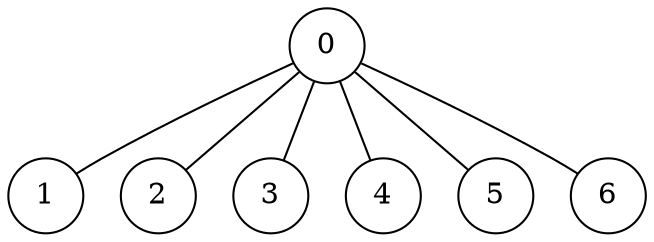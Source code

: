 graph G {
    graph [ bgcolor="#00000000" ]
    node [ shape = circle, style=filled, fillcolor="#ffffffff" ]
    0 -- 1
    0 -- 2
    0 -- 3
    0 -- 4
    0 -- 5
    0 -- 6
}
